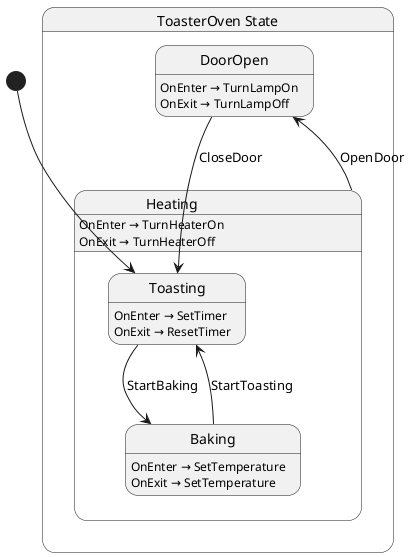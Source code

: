 @startuml ToasterOven
state "ToasterOven State" as Chickensoft_LogicBlocks_Generator_Tests_ToasterOven_State {
  state "Heating" as Chickensoft_LogicBlocks_Generator_Tests_ToasterOven_State_Heating {
    state "Toasting" as Chickensoft_LogicBlocks_Generator_Tests_ToasterOven_State_Toasting {
      Chickensoft_LogicBlocks_Generator_Tests_ToasterOven_State_Toasting : OnEnter → SetTimer
      Chickensoft_LogicBlocks_Generator_Tests_ToasterOven_State_Toasting : OnExit → ResetTimer
    }
    state "Baking" as Chickensoft_LogicBlocks_Generator_Tests_ToasterOven_State_Baking {
      Chickensoft_LogicBlocks_Generator_Tests_ToasterOven_State_Baking : OnEnter → SetTemperature
      Chickensoft_LogicBlocks_Generator_Tests_ToasterOven_State_Baking : OnExit → SetTemperature
    }
    Chickensoft_LogicBlocks_Generator_Tests_ToasterOven_State_Heating : OnEnter → TurnHeaterOn
    Chickensoft_LogicBlocks_Generator_Tests_ToasterOven_State_Heating : OnExit → TurnHeaterOff
  }
  state "DoorOpen" as Chickensoft_LogicBlocks_Generator_Tests_ToasterOven_State_DoorOpen {
    Chickensoft_LogicBlocks_Generator_Tests_ToasterOven_State_DoorOpen : OnEnter → TurnLampOn
    Chickensoft_LogicBlocks_Generator_Tests_ToasterOven_State_DoorOpen : OnExit → TurnLampOff
  }
}

Chickensoft_LogicBlocks_Generator_Tests_ToasterOven_State_Baking --> Chickensoft_LogicBlocks_Generator_Tests_ToasterOven_State_Toasting : StartToasting
Chickensoft_LogicBlocks_Generator_Tests_ToasterOven_State_DoorOpen --> Chickensoft_LogicBlocks_Generator_Tests_ToasterOven_State_Toasting : CloseDoor
Chickensoft_LogicBlocks_Generator_Tests_ToasterOven_State_Heating --> Chickensoft_LogicBlocks_Generator_Tests_ToasterOven_State_DoorOpen : OpenDoor
Chickensoft_LogicBlocks_Generator_Tests_ToasterOven_State_Toasting --> Chickensoft_LogicBlocks_Generator_Tests_ToasterOven_State_Baking : StartBaking

[*] --> Chickensoft_LogicBlocks_Generator_Tests_ToasterOven_State_Toasting
@enduml